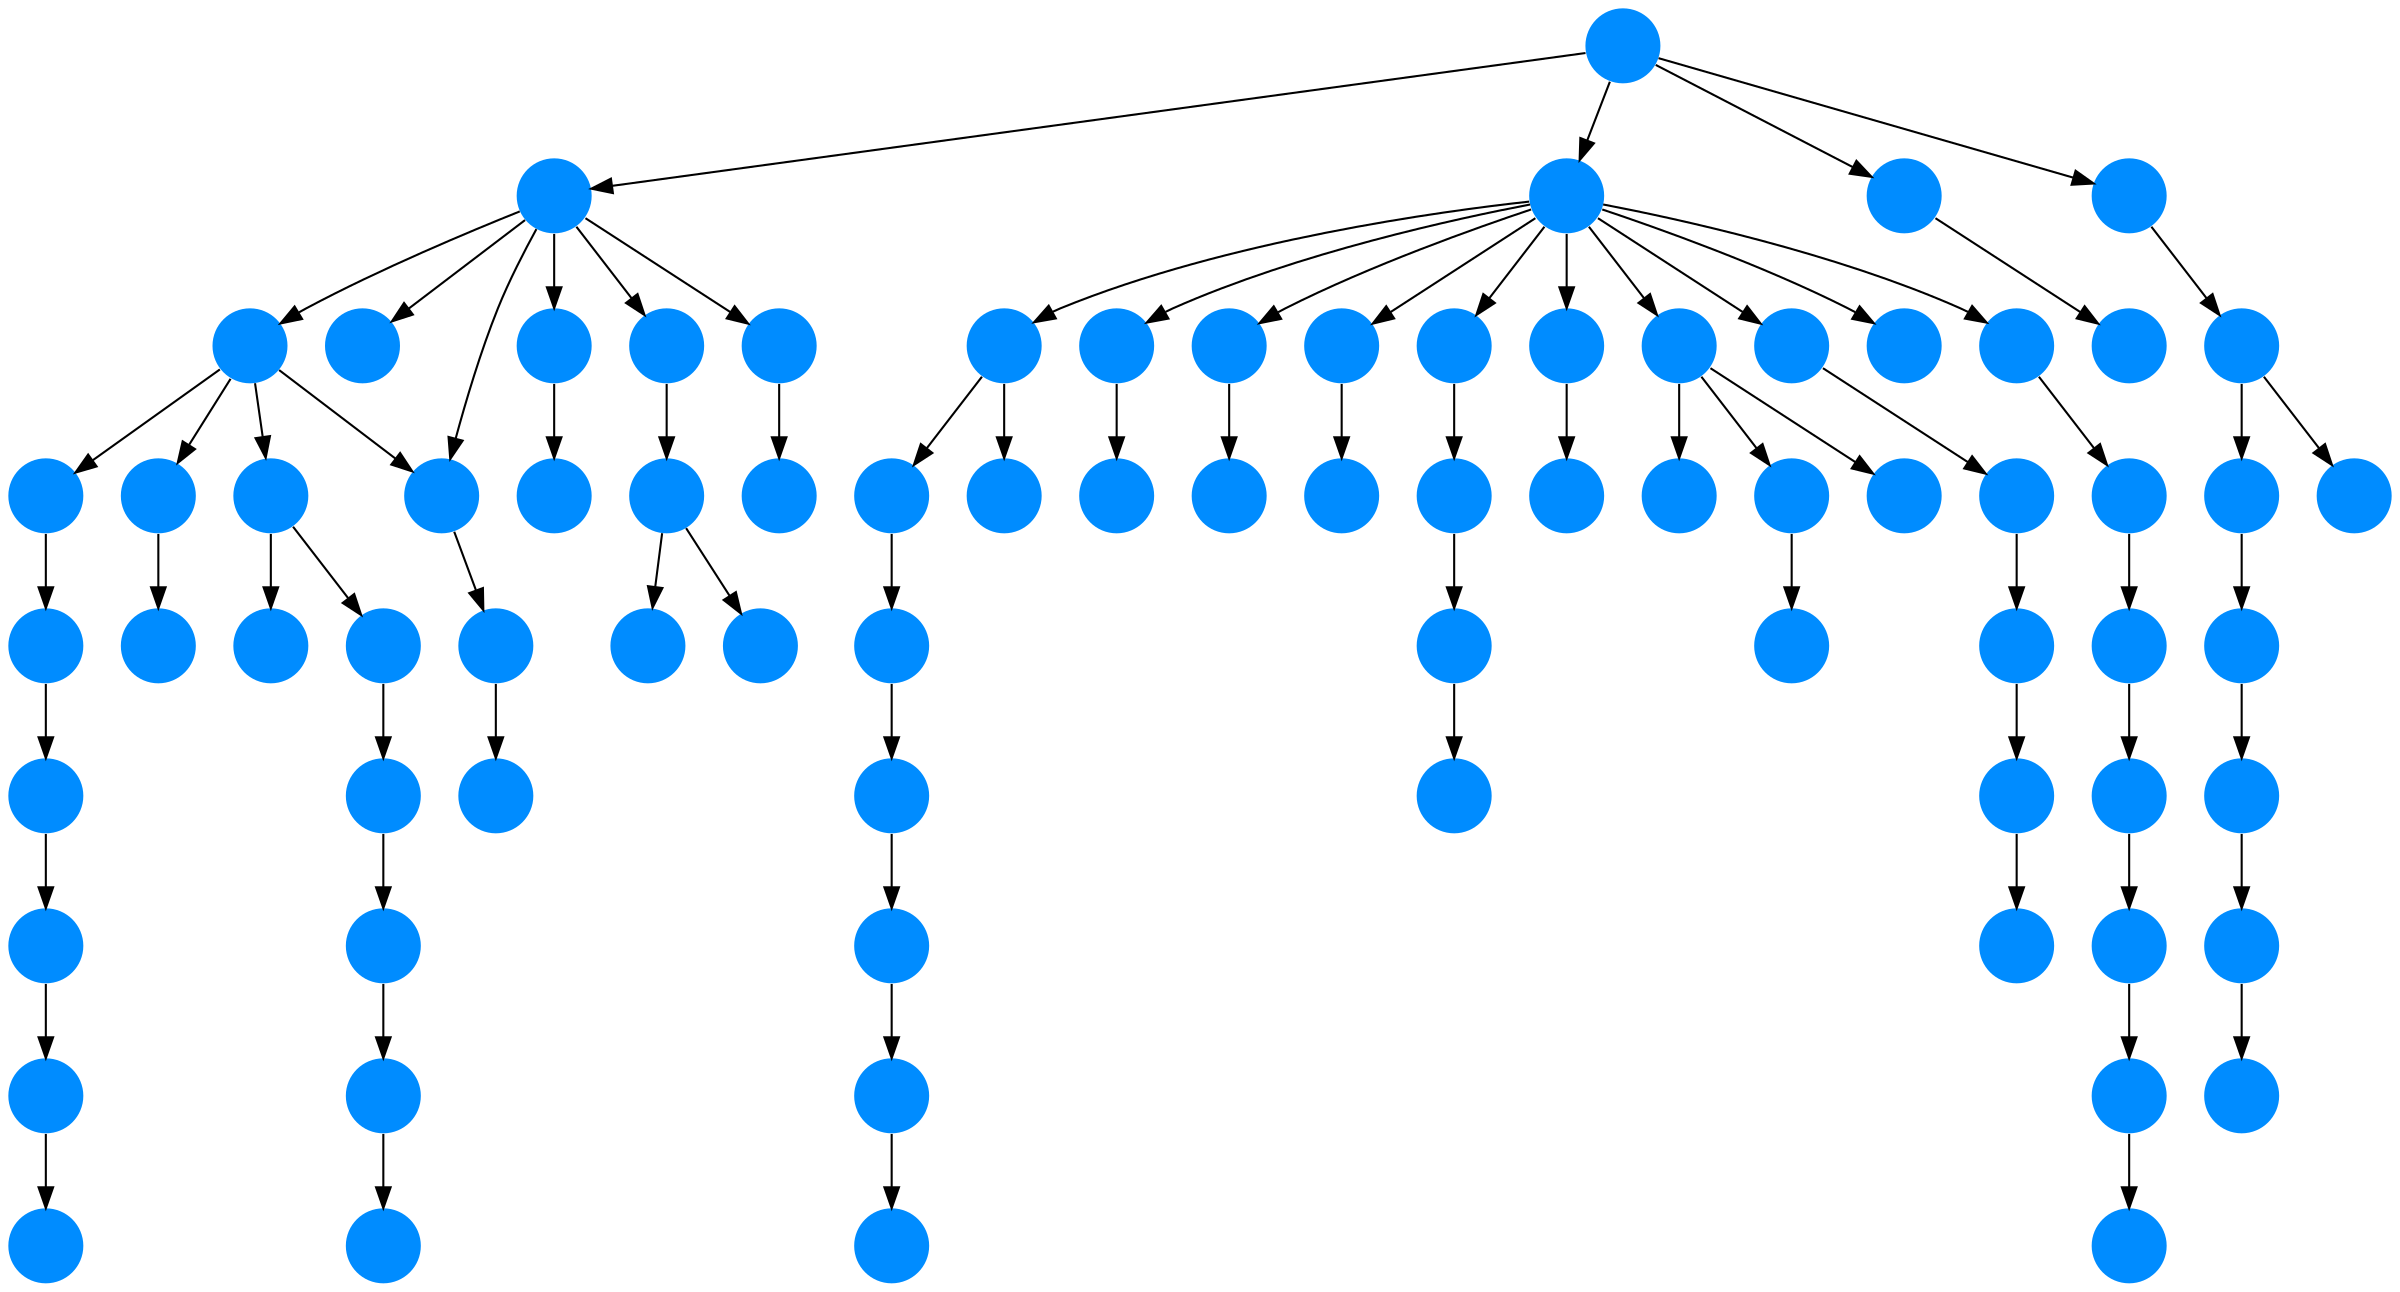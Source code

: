 digraph{
0 [tooltip = "G", penwidth = 0, style = filled, fillcolor = "#008cff", shape = circle, label = ""]
1 [tooltip = "G", penwidth = 0, style = filled, fillcolor = "#008cff", shape = circle, label = ""]
2 [tooltip = "G", penwidth = 0, style = filled, fillcolor = "#008cff", shape = circle, label = ""]
3 [tooltip = "G", penwidth = 0, style = filled, fillcolor = "#008cff", shape = circle, label = ""]
4 [tooltip = "G", penwidth = 0, style = filled, fillcolor = "#008cff", shape = circle, label = ""]
5 [tooltip = "G", penwidth = 0, style = filled, fillcolor = "#008cff", shape = circle, label = ""]
6 [tooltip = "G", penwidth = 0, style = filled, fillcolor = "#008cff", shape = circle, label = ""]
7 [tooltip = "G", penwidth = 0, style = filled, fillcolor = "#008cff", shape = circle, label = ""]
8 [tooltip = "G", penwidth = 0, style = filled, fillcolor = "#008cff", shape = circle, label = ""]
9 [tooltip = "G", penwidth = 0, style = filled, fillcolor = "#008cff", shape = circle, label = ""]
10 [tooltip = "G", penwidth = 0, style = filled, fillcolor = "#008cff", shape = circle, label = ""]
11 [tooltip = "G", penwidth = 0, style = filled, fillcolor = "#008cff", shape = circle, label = ""]
12 [tooltip = "G", penwidth = 0, style = filled, fillcolor = "#008cff", shape = circle, label = ""]
13 [tooltip = "G", penwidth = 0, style = filled, fillcolor = "#008cff", shape = circle, label = ""]
14 [tooltip = "G", penwidth = 0, style = filled, fillcolor = "#008cff", shape = circle, label = ""]
15 [tooltip = "G", penwidth = 0, style = filled, fillcolor = "#008cff", shape = circle, label = ""]
16 [tooltip = "G", penwidth = 0, style = filled, fillcolor = "#008cff", shape = circle, label = ""]
17 [tooltip = "G", penwidth = 0, style = filled, fillcolor = "#008cff", shape = circle, label = ""]
18 [tooltip = "G", penwidth = 0, style = filled, fillcolor = "#008cff", shape = circle, label = ""]
19 [tooltip = "G", penwidth = 0, style = filled, fillcolor = "#008cff", shape = circle, label = ""]
20 [tooltip = "G", penwidth = 0, style = filled, fillcolor = "#008cff", shape = circle, label = ""]
21 [tooltip = "G", penwidth = 0, style = filled, fillcolor = "#008cff", shape = circle, label = ""]
22 [tooltip = "G", penwidth = 0, style = filled, fillcolor = "#008cff", shape = circle, label = ""]
23 [tooltip = "G", penwidth = 0, style = filled, fillcolor = "#008cff", shape = circle, label = ""]
24 [tooltip = "G", penwidth = 0, style = filled, fillcolor = "#008cff", shape = circle, label = ""]
25 [tooltip = "G", penwidth = 0, style = filled, fillcolor = "#008cff", shape = circle, label = ""]
26 [tooltip = "G", penwidth = 0, style = filled, fillcolor = "#008cff", shape = circle, label = ""]
27 [tooltip = "G", penwidth = 0, style = filled, fillcolor = "#008cff", shape = circle, label = ""]
28 [tooltip = "G", penwidth = 0, style = filled, fillcolor = "#008cff", shape = circle, label = ""]
29 [tooltip = "G", penwidth = 0, style = filled, fillcolor = "#008cff", shape = circle, label = ""]
30 [tooltip = "G", penwidth = 0, style = filled, fillcolor = "#008cff", shape = circle, label = ""]
31 [tooltip = "G", penwidth = 0, style = filled, fillcolor = "#008cff", shape = circle, label = ""]
32 [tooltip = "G", penwidth = 0, style = filled, fillcolor = "#008cff", shape = circle, label = ""]
33 [tooltip = "G", penwidth = 0, style = filled, fillcolor = "#008cff", shape = circle, label = ""]
34 [tooltip = "G", penwidth = 0, style = filled, fillcolor = "#008cff", shape = circle, label = ""]
35 [tooltip = "G", penwidth = 0, style = filled, fillcolor = "#008cff", shape = circle, label = ""]
36 [tooltip = "G", penwidth = 0, style = filled, fillcolor = "#008cff", shape = circle, label = ""]
37 [tooltip = "G", penwidth = 0, style = filled, fillcolor = "#008cff", shape = circle, label = ""]
38 [tooltip = "G", penwidth = 0, style = filled, fillcolor = "#008cff", shape = circle, label = ""]
39 [tooltip = "G", penwidth = 0, style = filled, fillcolor = "#008cff", shape = circle, label = ""]
40 [tooltip = "G", penwidth = 0, style = filled, fillcolor = "#008cff", shape = circle, label = ""]
41 [tooltip = "G", penwidth = 0, style = filled, fillcolor = "#008cff", shape = circle, label = ""]
42 [tooltip = "G", penwidth = 0, style = filled, fillcolor = "#008cff", shape = circle, label = ""]
43 [tooltip = "G", penwidth = 0, style = filled, fillcolor = "#008cff", shape = circle, label = ""]
44 [tooltip = "G", penwidth = 0, style = filled, fillcolor = "#008cff", shape = circle, label = ""]
45 [tooltip = "G", penwidth = 0, style = filled, fillcolor = "#008cff", shape = circle, label = ""]
46 [tooltip = "G", penwidth = 0, style = filled, fillcolor = "#008cff", shape = circle, label = ""]
47 [tooltip = "G", penwidth = 0, style = filled, fillcolor = "#008cff", shape = circle, label = ""]
48 [tooltip = "G", penwidth = 0, style = filled, fillcolor = "#008cff", shape = circle, label = ""]
49 [tooltip = "G", penwidth = 0, style = filled, fillcolor = "#008cff", shape = circle, label = ""]
50 [tooltip = "G", penwidth = 0, style = filled, fillcolor = "#008cff", shape = circle, label = ""]
51 [tooltip = "G", penwidth = 0, style = filled, fillcolor = "#008cff", shape = circle, label = ""]
52 [tooltip = "G", penwidth = 0, style = filled, fillcolor = "#008cff", shape = circle, label = ""]
53 [tooltip = "G", penwidth = 0, style = filled, fillcolor = "#008cff", shape = circle, label = ""]
54 [tooltip = "G", penwidth = 0, style = filled, fillcolor = "#008cff", shape = circle, label = ""]
55 [tooltip = "G", penwidth = 0, style = filled, fillcolor = "#008cff", shape = circle, label = ""]
56 [tooltip = "G", penwidth = 0, style = filled, fillcolor = "#008cff", shape = circle, label = ""]
57 [tooltip = "G", penwidth = 0, style = filled, fillcolor = "#008cff", shape = circle, label = ""]
58 [tooltip = "G", penwidth = 0, style = filled, fillcolor = "#008cff", shape = circle, label = ""]
59 [tooltip = "G", penwidth = 0, style = filled, fillcolor = "#008cff", shape = circle, label = ""]
60 [tooltip = "G", penwidth = 0, style = filled, fillcolor = "#008cff", shape = circle, label = ""]
61 [tooltip = "G", penwidth = 0, style = filled, fillcolor = "#008cff", shape = circle, label = ""]
62 [tooltip = "G", penwidth = 0, style = filled, fillcolor = "#008cff", shape = circle, label = ""]
63 [tooltip = "G", penwidth = 0, style = filled, fillcolor = "#008cff", shape = circle, label = ""]
64 [tooltip = "G", penwidth = 0, style = filled, fillcolor = "#008cff", shape = circle, label = ""]
65 [tooltip = "G", penwidth = 0, style = filled, fillcolor = "#008cff", shape = circle, label = ""]
66 [tooltip = "G", penwidth = 0, style = filled, fillcolor = "#008cff", shape = circle, label = ""]
67 [tooltip = "G", penwidth = 0, style = filled, fillcolor = "#008cff", shape = circle, label = ""]
68 [tooltip = "G", penwidth = 0, style = filled, fillcolor = "#008cff", shape = circle, label = ""]
69 [tooltip = "G", penwidth = 0, style = filled, fillcolor = "#008cff", shape = circle, label = ""]
70 [tooltip = "G", penwidth = 0, style = filled, fillcolor = "#008cff", shape = circle, label = ""]
71 [tooltip = "G", penwidth = 0, style = filled, fillcolor = "#008cff", shape = circle, label = ""]
72 [tooltip = "G", penwidth = 0, style = filled, fillcolor = "#008cff", shape = circle, label = ""]
73 [tooltip = "G", penwidth = 0, style = filled, fillcolor = "#008cff", shape = circle, label = ""]
74 [tooltip = "G", penwidth = 0, style = filled, fillcolor = "#008cff", shape = circle, label = ""]
75 [tooltip = "G", penwidth = 0, style = filled, fillcolor = "#008cff", shape = circle, label = ""]
76 [tooltip = "G", penwidth = 0, style = filled, fillcolor = "#008cff", shape = circle, label = ""]
77 [tooltip = "G", penwidth = 0, style = filled, fillcolor = "#008cff", shape = circle, label = ""]
78 [tooltip = "G", penwidth = 0, style = filled, fillcolor = "#008cff", shape = circle, label = ""]
37 -> 32
29 -> 28
27 -> 25
23 -> 24
13 -> 8
74 -> 75
70 -> 68
69 -> 17
55 -> 54
42 -> 38
37 -> 36
78 -> 77
13 -> 55
49 -> 21
49 -> 51
11 -> 14
24 -> 22
28 -> 26
14 -> 9
13 -> 71
49 -> 78
50 -> 53
16 -> 7
30 -> 27
57 -> 58
34 -> 23
6 -> 29
35 -> 33
71 -> 70
17 -> 11
8 -> 10
41 -> 74
13 -> 49
15 -> 61
16 -> 15
8 -> 6
36 -> 31
56 -> 0
18 -> 20
37 -> 67
49 -> 50
8 -> 45
39 -> 42
47 -> 52
49 -> 43
75 -> 73
12 -> 56
49 -> 2
61 -> 65
5 -> 44
26 -> 30
49 -> 37
2 -> 1
65 -> 60
60 -> 64
6 -> 12
63 -> 62
8 -> 12
21 -> 18
70 -> 69
8 -> 63
6 -> 4
49 -> 5
51 -> 47
43 -> 40
49 -> 46
59 -> 57
40 -> 39
53 -> 41
51 -> 48
49 -> 35
73 -> 76
4 -> 3
52 -> 34
57 -> 72
45 -> 66
20 -> 19
6 -> 16
8 -> 59
}